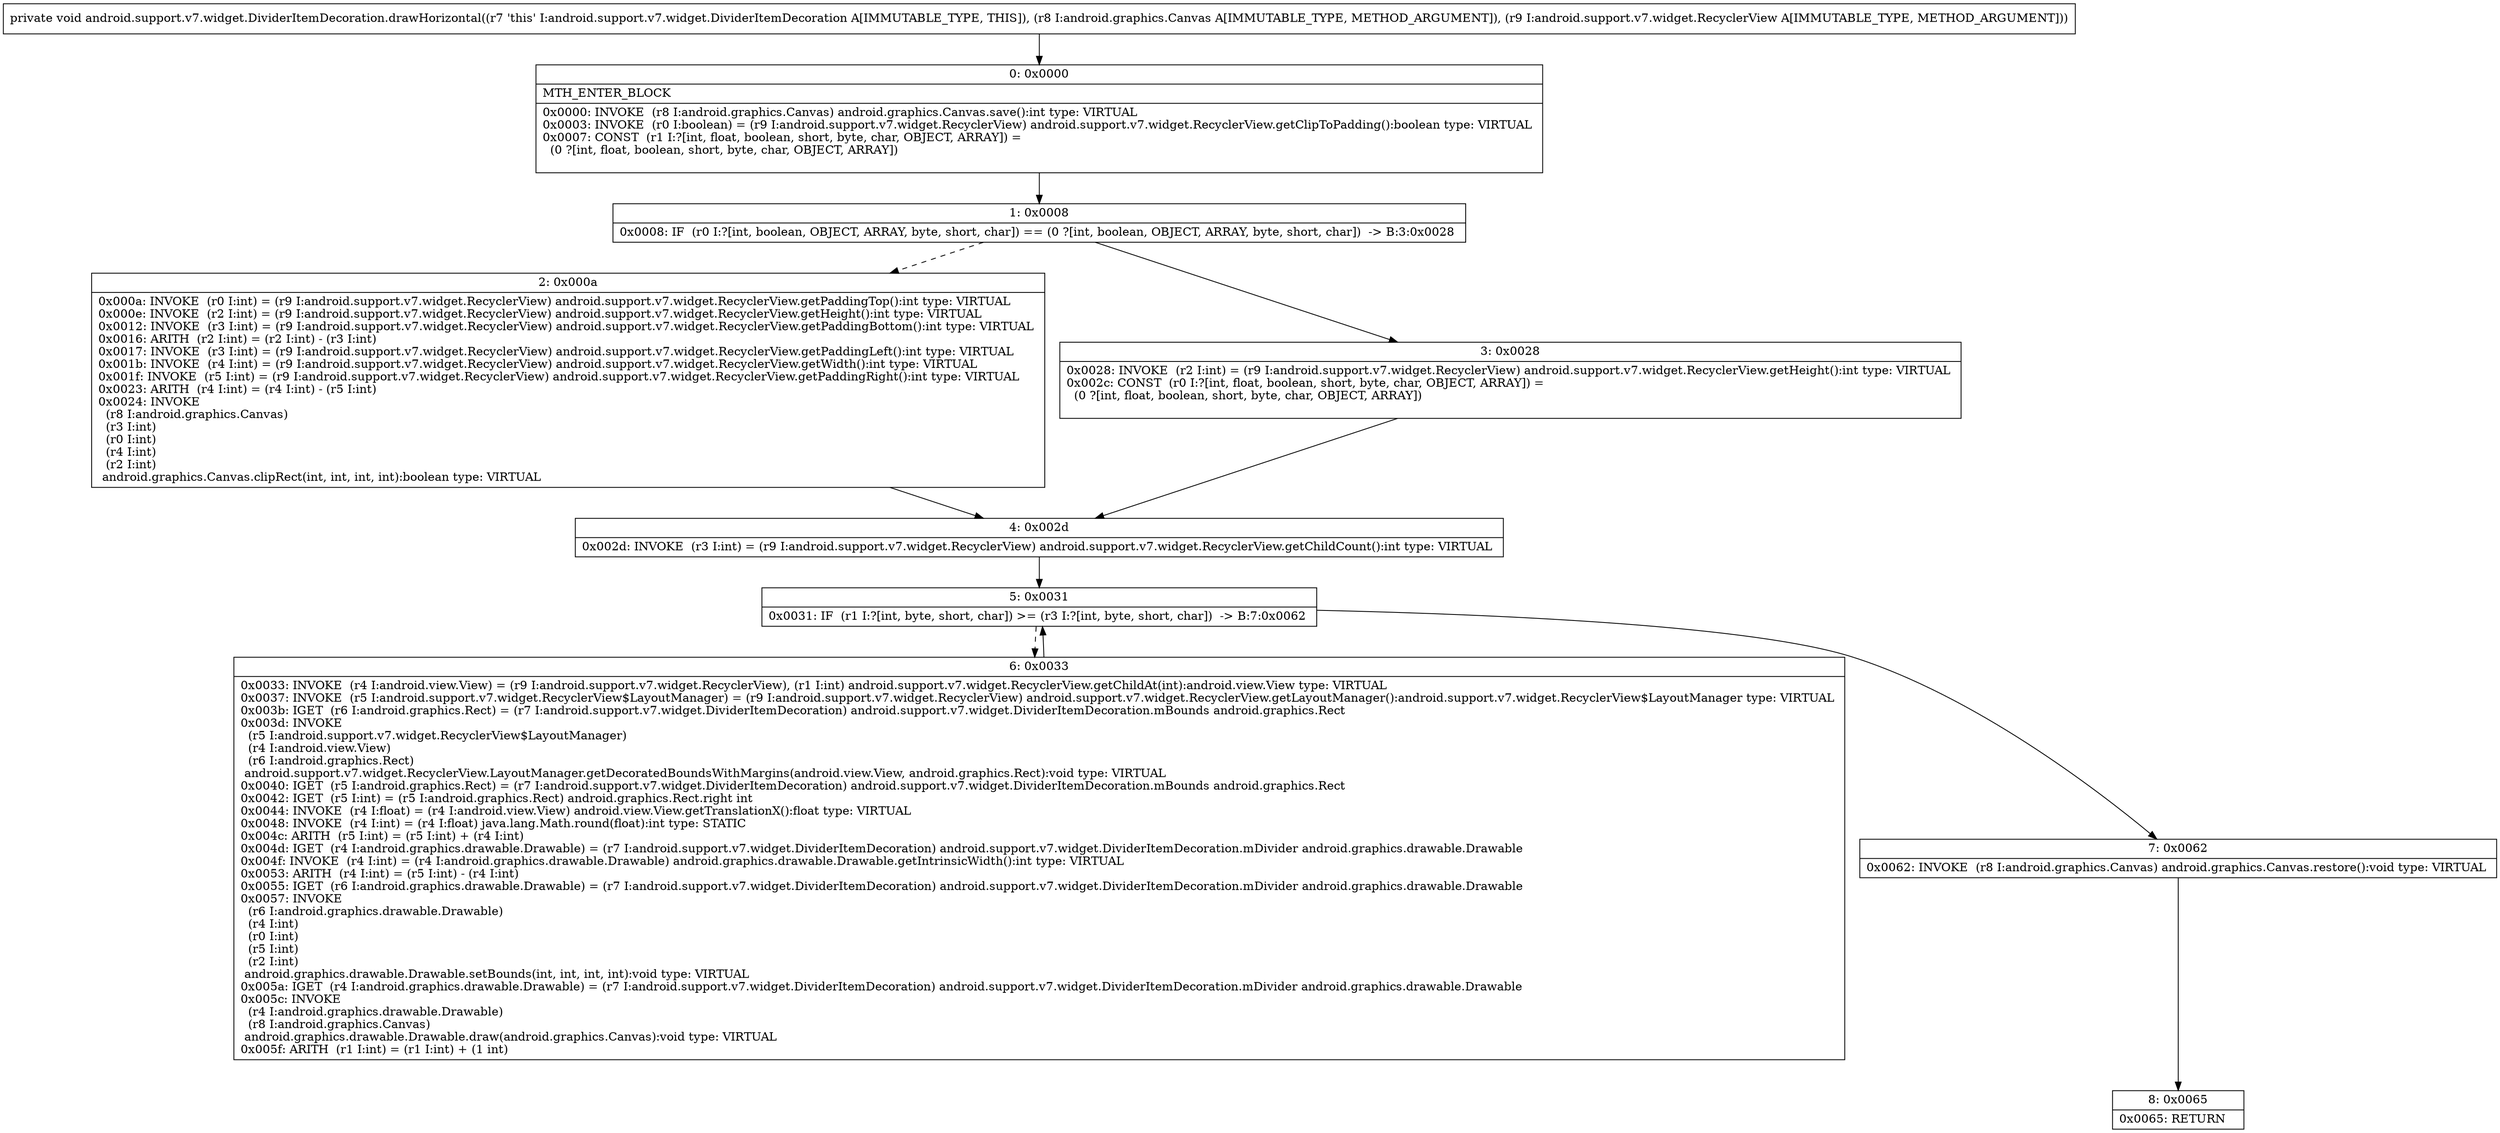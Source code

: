 digraph "CFG forandroid.support.v7.widget.DividerItemDecoration.drawHorizontal(Landroid\/graphics\/Canvas;Landroid\/support\/v7\/widget\/RecyclerView;)V" {
Node_0 [shape=record,label="{0\:\ 0x0000|MTH_ENTER_BLOCK\l|0x0000: INVOKE  (r8 I:android.graphics.Canvas) android.graphics.Canvas.save():int type: VIRTUAL \l0x0003: INVOKE  (r0 I:boolean) = (r9 I:android.support.v7.widget.RecyclerView) android.support.v7.widget.RecyclerView.getClipToPadding():boolean type: VIRTUAL \l0x0007: CONST  (r1 I:?[int, float, boolean, short, byte, char, OBJECT, ARRAY]) = \l  (0 ?[int, float, boolean, short, byte, char, OBJECT, ARRAY])\l \l}"];
Node_1 [shape=record,label="{1\:\ 0x0008|0x0008: IF  (r0 I:?[int, boolean, OBJECT, ARRAY, byte, short, char]) == (0 ?[int, boolean, OBJECT, ARRAY, byte, short, char])  \-\> B:3:0x0028 \l}"];
Node_2 [shape=record,label="{2\:\ 0x000a|0x000a: INVOKE  (r0 I:int) = (r9 I:android.support.v7.widget.RecyclerView) android.support.v7.widget.RecyclerView.getPaddingTop():int type: VIRTUAL \l0x000e: INVOKE  (r2 I:int) = (r9 I:android.support.v7.widget.RecyclerView) android.support.v7.widget.RecyclerView.getHeight():int type: VIRTUAL \l0x0012: INVOKE  (r3 I:int) = (r9 I:android.support.v7.widget.RecyclerView) android.support.v7.widget.RecyclerView.getPaddingBottom():int type: VIRTUAL \l0x0016: ARITH  (r2 I:int) = (r2 I:int) \- (r3 I:int) \l0x0017: INVOKE  (r3 I:int) = (r9 I:android.support.v7.widget.RecyclerView) android.support.v7.widget.RecyclerView.getPaddingLeft():int type: VIRTUAL \l0x001b: INVOKE  (r4 I:int) = (r9 I:android.support.v7.widget.RecyclerView) android.support.v7.widget.RecyclerView.getWidth():int type: VIRTUAL \l0x001f: INVOKE  (r5 I:int) = (r9 I:android.support.v7.widget.RecyclerView) android.support.v7.widget.RecyclerView.getPaddingRight():int type: VIRTUAL \l0x0023: ARITH  (r4 I:int) = (r4 I:int) \- (r5 I:int) \l0x0024: INVOKE  \l  (r8 I:android.graphics.Canvas)\l  (r3 I:int)\l  (r0 I:int)\l  (r4 I:int)\l  (r2 I:int)\l android.graphics.Canvas.clipRect(int, int, int, int):boolean type: VIRTUAL \l}"];
Node_3 [shape=record,label="{3\:\ 0x0028|0x0028: INVOKE  (r2 I:int) = (r9 I:android.support.v7.widget.RecyclerView) android.support.v7.widget.RecyclerView.getHeight():int type: VIRTUAL \l0x002c: CONST  (r0 I:?[int, float, boolean, short, byte, char, OBJECT, ARRAY]) = \l  (0 ?[int, float, boolean, short, byte, char, OBJECT, ARRAY])\l \l}"];
Node_4 [shape=record,label="{4\:\ 0x002d|0x002d: INVOKE  (r3 I:int) = (r9 I:android.support.v7.widget.RecyclerView) android.support.v7.widget.RecyclerView.getChildCount():int type: VIRTUAL \l}"];
Node_5 [shape=record,label="{5\:\ 0x0031|0x0031: IF  (r1 I:?[int, byte, short, char]) \>= (r3 I:?[int, byte, short, char])  \-\> B:7:0x0062 \l}"];
Node_6 [shape=record,label="{6\:\ 0x0033|0x0033: INVOKE  (r4 I:android.view.View) = (r9 I:android.support.v7.widget.RecyclerView), (r1 I:int) android.support.v7.widget.RecyclerView.getChildAt(int):android.view.View type: VIRTUAL \l0x0037: INVOKE  (r5 I:android.support.v7.widget.RecyclerView$LayoutManager) = (r9 I:android.support.v7.widget.RecyclerView) android.support.v7.widget.RecyclerView.getLayoutManager():android.support.v7.widget.RecyclerView$LayoutManager type: VIRTUAL \l0x003b: IGET  (r6 I:android.graphics.Rect) = (r7 I:android.support.v7.widget.DividerItemDecoration) android.support.v7.widget.DividerItemDecoration.mBounds android.graphics.Rect \l0x003d: INVOKE  \l  (r5 I:android.support.v7.widget.RecyclerView$LayoutManager)\l  (r4 I:android.view.View)\l  (r6 I:android.graphics.Rect)\l android.support.v7.widget.RecyclerView.LayoutManager.getDecoratedBoundsWithMargins(android.view.View, android.graphics.Rect):void type: VIRTUAL \l0x0040: IGET  (r5 I:android.graphics.Rect) = (r7 I:android.support.v7.widget.DividerItemDecoration) android.support.v7.widget.DividerItemDecoration.mBounds android.graphics.Rect \l0x0042: IGET  (r5 I:int) = (r5 I:android.graphics.Rect) android.graphics.Rect.right int \l0x0044: INVOKE  (r4 I:float) = (r4 I:android.view.View) android.view.View.getTranslationX():float type: VIRTUAL \l0x0048: INVOKE  (r4 I:int) = (r4 I:float) java.lang.Math.round(float):int type: STATIC \l0x004c: ARITH  (r5 I:int) = (r5 I:int) + (r4 I:int) \l0x004d: IGET  (r4 I:android.graphics.drawable.Drawable) = (r7 I:android.support.v7.widget.DividerItemDecoration) android.support.v7.widget.DividerItemDecoration.mDivider android.graphics.drawable.Drawable \l0x004f: INVOKE  (r4 I:int) = (r4 I:android.graphics.drawable.Drawable) android.graphics.drawable.Drawable.getIntrinsicWidth():int type: VIRTUAL \l0x0053: ARITH  (r4 I:int) = (r5 I:int) \- (r4 I:int) \l0x0055: IGET  (r6 I:android.graphics.drawable.Drawable) = (r7 I:android.support.v7.widget.DividerItemDecoration) android.support.v7.widget.DividerItemDecoration.mDivider android.graphics.drawable.Drawable \l0x0057: INVOKE  \l  (r6 I:android.graphics.drawable.Drawable)\l  (r4 I:int)\l  (r0 I:int)\l  (r5 I:int)\l  (r2 I:int)\l android.graphics.drawable.Drawable.setBounds(int, int, int, int):void type: VIRTUAL \l0x005a: IGET  (r4 I:android.graphics.drawable.Drawable) = (r7 I:android.support.v7.widget.DividerItemDecoration) android.support.v7.widget.DividerItemDecoration.mDivider android.graphics.drawable.Drawable \l0x005c: INVOKE  \l  (r4 I:android.graphics.drawable.Drawable)\l  (r8 I:android.graphics.Canvas)\l android.graphics.drawable.Drawable.draw(android.graphics.Canvas):void type: VIRTUAL \l0x005f: ARITH  (r1 I:int) = (r1 I:int) + (1 int) \l}"];
Node_7 [shape=record,label="{7\:\ 0x0062|0x0062: INVOKE  (r8 I:android.graphics.Canvas) android.graphics.Canvas.restore():void type: VIRTUAL \l}"];
Node_8 [shape=record,label="{8\:\ 0x0065|0x0065: RETURN   \l}"];
MethodNode[shape=record,label="{private void android.support.v7.widget.DividerItemDecoration.drawHorizontal((r7 'this' I:android.support.v7.widget.DividerItemDecoration A[IMMUTABLE_TYPE, THIS]), (r8 I:android.graphics.Canvas A[IMMUTABLE_TYPE, METHOD_ARGUMENT]), (r9 I:android.support.v7.widget.RecyclerView A[IMMUTABLE_TYPE, METHOD_ARGUMENT])) }"];
MethodNode -> Node_0;
Node_0 -> Node_1;
Node_1 -> Node_2[style=dashed];
Node_1 -> Node_3;
Node_2 -> Node_4;
Node_3 -> Node_4;
Node_4 -> Node_5;
Node_5 -> Node_6[style=dashed];
Node_5 -> Node_7;
Node_6 -> Node_5;
Node_7 -> Node_8;
}

